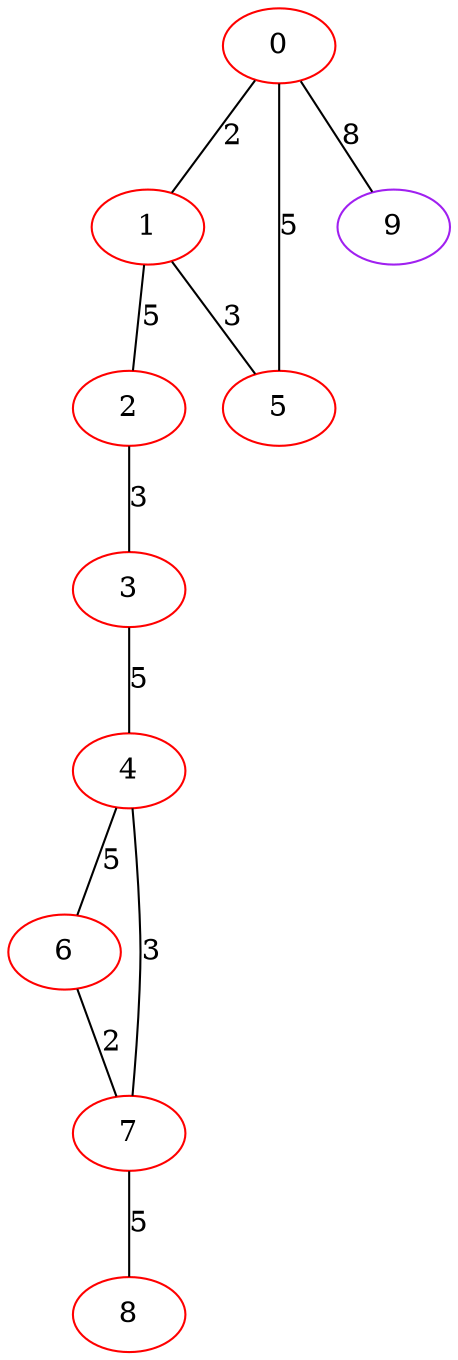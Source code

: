 graph "" {
0 [color=red, weight=1];
1 [color=red, weight=1];
2 [color=red, weight=1];
3 [color=red, weight=1];
4 [color=red, weight=1];
5 [color=red, weight=1];
6 [color=red, weight=1];
7 [color=red, weight=1];
8 [color=red, weight=1];
9 [color=purple, weight=4];
0 -- 1  [key=0, label=2];
0 -- 5  [key=0, label=5];
0 -- 9  [key=0, label=8];
1 -- 2  [key=0, label=5];
1 -- 5  [key=0, label=3];
2 -- 3  [key=0, label=3];
3 -- 4  [key=0, label=5];
4 -- 6  [key=0, label=5];
4 -- 7  [key=0, label=3];
6 -- 7  [key=0, label=2];
7 -- 8  [key=0, label=5];
}
